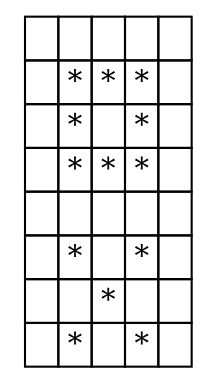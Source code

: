 digraph G { 
node [shape=plaintext] 
a [label=<<table border="0" cellborder="1" cellspacing="0"> 
<tr> 
	 <td>  </td> 
	 <td>  </td> 
	 <td>  </td> 
	 <td>  </td> 
	 <td>  </td> 
</tr> 
<tr> 
	 <td>  </td> 
	 <td>*</td> 
	 <td>*</td> 
	 <td>*</td> 
	 <td>  </td> 
</tr> 
<tr> 
	 <td>  </td> 
	 <td>*</td> 
	 <td>  </td> 
	 <td>*</td> 
	 <td>  </td> 
</tr> 
<tr> 
	 <td>  </td> 
	 <td>*</td> 
	 <td>*</td> 
	 <td>*</td> 
	 <td>  </td> 
</tr> 
<tr> 
	 <td>  </td> 
	 <td>  </td> 
	 <td>  </td> 
	 <td>  </td> 
	 <td>  </td> 
</tr> 
<tr> 
	 <td>  </td> 
	 <td>*</td> 
	 <td>  </td> 
	 <td>*</td> 
	 <td>  </td> 
</tr> 
<tr> 
	 <td>  </td> 
	 <td>  </td> 
	 <td>*</td> 
	 <td>  </td> 
	 <td>  </td> 
</tr> 
<tr> 
	 <td>  </td> 
	 <td>*</td> 
	 <td>  </td> 
	 <td>*</td> 
	 <td>  </td> 
</tr> 
</table>>]; 
}